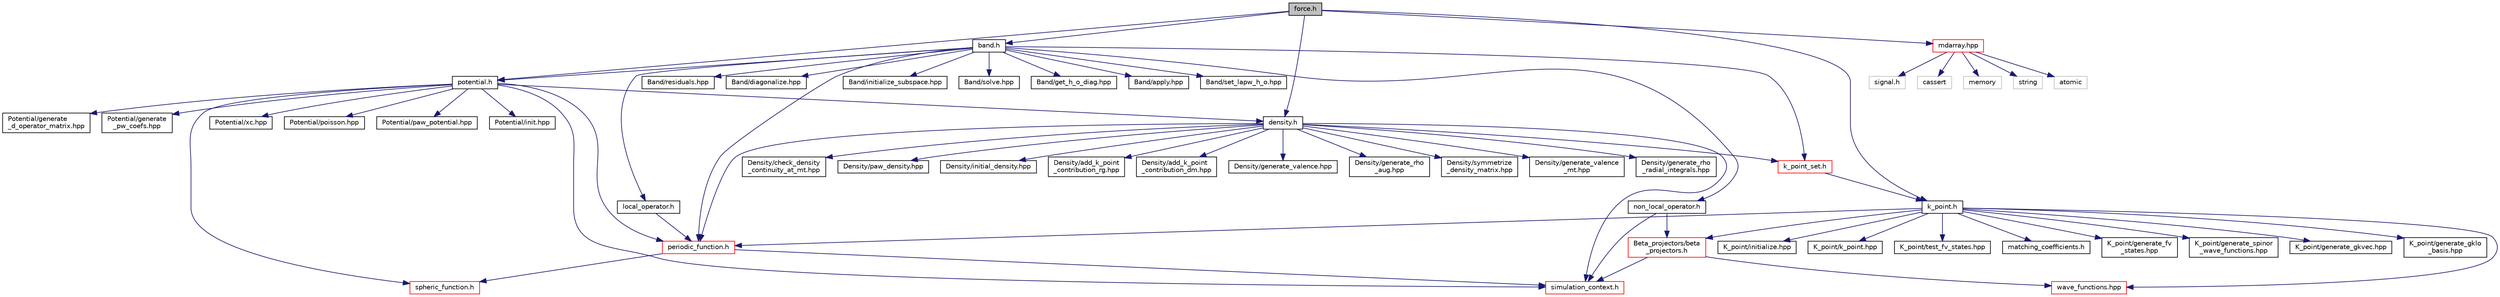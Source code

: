 digraph "force.h"
{
 // INTERACTIVE_SVG=YES
  edge [fontname="Helvetica",fontsize="10",labelfontname="Helvetica",labelfontsize="10"];
  node [fontname="Helvetica",fontsize="10",shape=record];
  Node1 [label="force.h",height=0.2,width=0.4,color="black", fillcolor="grey75", style="filled", fontcolor="black"];
  Node1 -> Node2 [color="midnightblue",fontsize="10",style="solid"];
  Node2 [label="k_point.h",height=0.2,width=0.4,color="black", fillcolor="white", style="filled",URL="$k__point_8h.html",tooltip="Contains definition and partial implementation of sirius::K_point class. "];
  Node2 -> Node3 [color="midnightblue",fontsize="10",style="solid"];
  Node3 [label="periodic_function.h",height=0.2,width=0.4,color="red", fillcolor="white", style="filled",URL="$periodic__function_8h.html",tooltip="Contains declaration and partial implementation of sirius::Periodic_function class. "];
  Node3 -> Node4 [color="midnightblue",fontsize="10",style="solid"];
  Node4 [label="simulation_context.h",height=0.2,width=0.4,color="red", fillcolor="white", style="filled",URL="$simulation__context_8h.html",tooltip="Contains definition and implementation of Simulation_parameters and Simulation_context classes..."];
  Node3 -> Node5 [color="midnightblue",fontsize="10",style="solid"];
  Node5 [label="spheric_function.h",height=0.2,width=0.4,color="red", fillcolor="white", style="filled",URL="$spheric__function_8h.html",tooltip="Contains declaration and implementation of sirius::Spheric_function and sirius::Spheric_function_grad..."];
  Node2 -> Node6 [color="midnightblue",fontsize="10",style="solid"];
  Node6 [label="matching_coefficients.h",height=0.2,width=0.4,color="black", fillcolor="white", style="filled",URL="$matching__coefficients_8h.html",tooltip="Contains definition and partial implementation of sirius::Matching_coefficients class. "];
  Node2 -> Node7 [color="midnightblue",fontsize="10",style="solid"];
  Node7 [label="Beta_projectors/beta\l_projectors.h",height=0.2,width=0.4,color="red", fillcolor="white", style="filled",URL="$beta__projectors_8h.html",tooltip="Contains declaration and implementation of sirius::Beta_projectors class. "];
  Node7 -> Node8 [color="midnightblue",fontsize="10",style="solid"];
  Node8 [label="wave_functions.hpp",height=0.2,width=0.4,color="red", fillcolor="white", style="filled",URL="$wave__functions_8hpp.html",tooltip="Contains declaration and implementation of wave_functions class. "];
  Node7 -> Node4 [color="midnightblue",fontsize="10",style="solid"];
  Node2 -> Node8 [color="midnightblue",fontsize="10",style="solid"];
  Node2 -> Node9 [color="midnightblue",fontsize="10",style="solid"];
  Node9 [label="K_point/generate_fv\l_states.hpp",height=0.2,width=0.4,color="black", fillcolor="white", style="filled",URL="$generate__fv__states_8hpp.html",tooltip="Contains implementation of sirius::K_point::generate_fv_states method. "];
  Node2 -> Node10 [color="midnightblue",fontsize="10",style="solid"];
  Node10 [label="K_point/generate_spinor\l_wave_functions.hpp",height=0.2,width=0.4,color="black", fillcolor="white", style="filled",URL="$generate__spinor__wave__functions_8hpp_source.html"];
  Node2 -> Node11 [color="midnightblue",fontsize="10",style="solid"];
  Node11 [label="K_point/generate_gkvec.hpp",height=0.2,width=0.4,color="black", fillcolor="white", style="filled",URL="$generate__gkvec_8hpp_source.html"];
  Node2 -> Node12 [color="midnightblue",fontsize="10",style="solid"];
  Node12 [label="K_point/generate_gklo\l_basis.hpp",height=0.2,width=0.4,color="black", fillcolor="white", style="filled",URL="$generate__gklo__basis_8hpp_source.html"];
  Node2 -> Node13 [color="midnightblue",fontsize="10",style="solid"];
  Node13 [label="K_point/initialize.hpp",height=0.2,width=0.4,color="black", fillcolor="white", style="filled",URL="$initialize_8hpp_source.html"];
  Node2 -> Node14 [color="midnightblue",fontsize="10",style="solid"];
  Node14 [label="K_point/k_point.hpp",height=0.2,width=0.4,color="black", fillcolor="white", style="filled",URL="$k__point_8hpp_source.html"];
  Node2 -> Node15 [color="midnightblue",fontsize="10",style="solid"];
  Node15 [label="K_point/test_fv_states.hpp",height=0.2,width=0.4,color="black", fillcolor="white", style="filled",URL="$test__fv__states_8hpp_source.html"];
  Node1 -> Node16 [color="midnightblue",fontsize="10",style="solid"];
  Node16 [label="band.h",height=0.2,width=0.4,color="black", fillcolor="white", style="filled",URL="$band_8h.html",tooltip="Contains declaration and partial implementation of sirius::Band class. "];
  Node16 -> Node3 [color="midnightblue",fontsize="10",style="solid"];
  Node16 -> Node17 [color="midnightblue",fontsize="10",style="solid"];
  Node17 [label="k_point_set.h",height=0.2,width=0.4,color="red", fillcolor="white", style="filled",URL="$k__point__set_8h.html",tooltip="Contains declaration and partial implementation of sirius::K_point_set class. "];
  Node17 -> Node2 [color="midnightblue",fontsize="10",style="solid"];
  Node16 -> Node18 [color="midnightblue",fontsize="10",style="solid"];
  Node18 [label="potential.h",height=0.2,width=0.4,color="black", fillcolor="white", style="filled",URL="$potential_8h.html",tooltip="Contains declaration and partial implementation of sirius::Potential class. "];
  Node18 -> Node3 [color="midnightblue",fontsize="10",style="solid"];
  Node18 -> Node5 [color="midnightblue",fontsize="10",style="solid"];
  Node18 -> Node4 [color="midnightblue",fontsize="10",style="solid"];
  Node18 -> Node19 [color="midnightblue",fontsize="10",style="solid"];
  Node19 [label="density.h",height=0.2,width=0.4,color="black", fillcolor="white", style="filled",URL="$density_8h.html",tooltip="Contains definition and partial implementation of sirius::Density class. "];
  Node19 -> Node3 [color="midnightblue",fontsize="10",style="solid"];
  Node19 -> Node17 [color="midnightblue",fontsize="10",style="solid"];
  Node19 -> Node4 [color="midnightblue",fontsize="10",style="solid"];
  Node19 -> Node20 [color="midnightblue",fontsize="10",style="solid"];
  Node20 [label="Density/initial_density.hpp",height=0.2,width=0.4,color="black", fillcolor="white", style="filled",URL="$initial__density_8hpp_source.html"];
  Node19 -> Node21 [color="midnightblue",fontsize="10",style="solid"];
  Node21 [label="Density/add_k_point\l_contribution_rg.hpp",height=0.2,width=0.4,color="black", fillcolor="white", style="filled",URL="$add__k__point__contribution__rg_8hpp_source.html"];
  Node19 -> Node22 [color="midnightblue",fontsize="10",style="solid"];
  Node22 [label="Density/add_k_point\l_contribution_dm.hpp",height=0.2,width=0.4,color="black", fillcolor="white", style="filled",URL="$add__k__point__contribution__dm_8hpp_source.html"];
  Node19 -> Node23 [color="midnightblue",fontsize="10",style="solid"];
  Node23 [label="Density/generate_valence.hpp",height=0.2,width=0.4,color="black", fillcolor="white", style="filled",URL="$generate__valence_8hpp_source.html"];
  Node19 -> Node24 [color="midnightblue",fontsize="10",style="solid"];
  Node24 [label="Density/generate_rho\l_aug.hpp",height=0.2,width=0.4,color="black", fillcolor="white", style="filled",URL="$generate__rho__aug_8hpp_source.html"];
  Node19 -> Node25 [color="midnightblue",fontsize="10",style="solid"];
  Node25 [label="Density/symmetrize\l_density_matrix.hpp",height=0.2,width=0.4,color="black", fillcolor="white", style="filled",URL="$symmetrize__density__matrix_8hpp_source.html"];
  Node19 -> Node26 [color="midnightblue",fontsize="10",style="solid"];
  Node26 [label="Density/generate_valence\l_mt.hpp",height=0.2,width=0.4,color="black", fillcolor="white", style="filled",URL="$generate__valence__mt_8hpp_source.html"];
  Node19 -> Node27 [color="midnightblue",fontsize="10",style="solid"];
  Node27 [label="Density/generate_rho\l_radial_integrals.hpp",height=0.2,width=0.4,color="black", fillcolor="white", style="filled",URL="$generate__rho__radial__integrals_8hpp_source.html"];
  Node19 -> Node28 [color="midnightblue",fontsize="10",style="solid"];
  Node28 [label="Density/check_density\l_continuity_at_mt.hpp",height=0.2,width=0.4,color="black", fillcolor="white", style="filled",URL="$check__density__continuity__at__mt_8hpp_source.html"];
  Node19 -> Node29 [color="midnightblue",fontsize="10",style="solid"];
  Node29 [label="Density/paw_density.hpp",height=0.2,width=0.4,color="black", fillcolor="white", style="filled",URL="$paw__density_8hpp_source.html"];
  Node18 -> Node30 [color="midnightblue",fontsize="10",style="solid"];
  Node30 [label="Potential/init.hpp",height=0.2,width=0.4,color="black", fillcolor="white", style="filled",URL="$_potential_2init_8hpp_source.html"];
  Node18 -> Node31 [color="midnightblue",fontsize="10",style="solid"];
  Node31 [label="Potential/generate\l_d_operator_matrix.hpp",height=0.2,width=0.4,color="black", fillcolor="white", style="filled",URL="$generate__d__operator__matrix_8hpp.html",tooltip="Contains implementation of sirius::Potential::generate_D_operator_matrix method. "];
  Node18 -> Node32 [color="midnightblue",fontsize="10",style="solid"];
  Node32 [label="Potential/generate\l_pw_coefs.hpp",height=0.2,width=0.4,color="black", fillcolor="white", style="filled",URL="$generate__pw__coefs_8hpp_source.html"];
  Node18 -> Node33 [color="midnightblue",fontsize="10",style="solid"];
  Node33 [label="Potential/xc.hpp",height=0.2,width=0.4,color="black", fillcolor="white", style="filled",URL="$xc_8hpp_source.html"];
  Node18 -> Node34 [color="midnightblue",fontsize="10",style="solid"];
  Node34 [label="Potential/poisson.hpp",height=0.2,width=0.4,color="black", fillcolor="white", style="filled",URL="$poisson_8hpp_source.html"];
  Node18 -> Node35 [color="midnightblue",fontsize="10",style="solid"];
  Node35 [label="Potential/paw_potential.hpp",height=0.2,width=0.4,color="black", fillcolor="white", style="filled",URL="$paw__potential_8hpp_source.html"];
  Node16 -> Node36 [color="midnightblue",fontsize="10",style="solid"];
  Node36 [label="local_operator.h",height=0.2,width=0.4,color="black", fillcolor="white", style="filled",URL="$local__operator_8h.html",tooltip="Contains declaration and implementation of sirius::Local_operator class. "];
  Node36 -> Node3 [color="midnightblue",fontsize="10",style="solid"];
  Node16 -> Node37 [color="midnightblue",fontsize="10",style="solid"];
  Node37 [label="non_local_operator.h",height=0.2,width=0.4,color="black", fillcolor="white", style="filled",URL="$non__local__operator_8h.html",tooltip="Contains declaration and implementation of sirius::Non_local_operator class. "];
  Node37 -> Node7 [color="midnightblue",fontsize="10",style="solid"];
  Node37 -> Node4 [color="midnightblue",fontsize="10",style="solid"];
  Node16 -> Node38 [color="midnightblue",fontsize="10",style="solid"];
  Node38 [label="Band/get_h_o_diag.hpp",height=0.2,width=0.4,color="black", fillcolor="white", style="filled",URL="$get__h__o__diag_8hpp_source.html"];
  Node16 -> Node39 [color="midnightblue",fontsize="10",style="solid"];
  Node39 [label="Band/apply.hpp",height=0.2,width=0.4,color="black", fillcolor="white", style="filled",URL="$apply_8hpp_source.html"];
  Node16 -> Node40 [color="midnightblue",fontsize="10",style="solid"];
  Node40 [label="Band/set_lapw_h_o.hpp",height=0.2,width=0.4,color="black", fillcolor="white", style="filled",URL="$set__lapw__h__o_8hpp.html",tooltip="Contains functions of LAPW Hamiltonian and overlap setup. "];
  Node16 -> Node41 [color="midnightblue",fontsize="10",style="solid"];
  Node41 [label="Band/residuals.hpp",height=0.2,width=0.4,color="black", fillcolor="white", style="filled",URL="$residuals_8hpp_source.html"];
  Node16 -> Node42 [color="midnightblue",fontsize="10",style="solid"];
  Node42 [label="Band/diagonalize.hpp",height=0.2,width=0.4,color="black", fillcolor="white", style="filled",URL="$diagonalize_8hpp_source.html"];
  Node16 -> Node43 [color="midnightblue",fontsize="10",style="solid"];
  Node43 [label="Band/initialize_subspace.hpp",height=0.2,width=0.4,color="black", fillcolor="white", style="filled",URL="$initialize__subspace_8hpp_source.html"];
  Node16 -> Node44 [color="midnightblue",fontsize="10",style="solid"];
  Node44 [label="Band/solve.hpp",height=0.2,width=0.4,color="black", fillcolor="white", style="filled",URL="$solve_8hpp.html",tooltip="Contains interfaces to the sirius::Band solvers. "];
  Node1 -> Node18 [color="midnightblue",fontsize="10",style="solid"];
  Node1 -> Node19 [color="midnightblue",fontsize="10",style="solid"];
  Node1 -> Node45 [color="midnightblue",fontsize="10",style="solid"];
  Node45 [label="mdarray.hpp",height=0.2,width=0.4,color="red", fillcolor="white", style="filled",URL="$mdarray_8hpp.html",tooltip="Contains implementation of multidimensional array class. "];
  Node45 -> Node46 [color="midnightblue",fontsize="10",style="solid"];
  Node46 [label="signal.h",height=0.2,width=0.4,color="grey75", fillcolor="white", style="filled"];
  Node45 -> Node47 [color="midnightblue",fontsize="10",style="solid"];
  Node47 [label="cassert",height=0.2,width=0.4,color="grey75", fillcolor="white", style="filled"];
  Node45 -> Node48 [color="midnightblue",fontsize="10",style="solid"];
  Node48 [label="memory",height=0.2,width=0.4,color="grey75", fillcolor="white", style="filled"];
  Node45 -> Node49 [color="midnightblue",fontsize="10",style="solid"];
  Node49 [label="string",height=0.2,width=0.4,color="grey75", fillcolor="white", style="filled"];
  Node45 -> Node50 [color="midnightblue",fontsize="10",style="solid"];
  Node50 [label="atomic",height=0.2,width=0.4,color="grey75", fillcolor="white", style="filled"];
}
